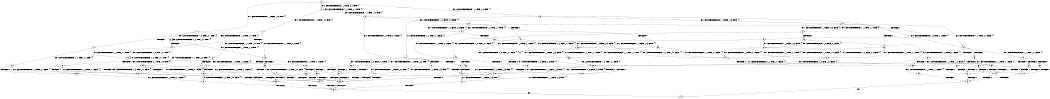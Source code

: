 digraph BCG {
size = "7, 10.5";
center = TRUE;
node [shape = circle];
0 [peripheries = 2];
0 -> 1 [label = "EX !1 !ATOMIC_EXCH_BRANCH (1, +0, FALSE, +0, 3, TRUE) !{}"];
0 -> 2 [label = "EX !2 !ATOMIC_EXCH_BRANCH (1, +0, TRUE, +0, 1, TRUE) !{}"];
0 -> 3 [label = "EX !0 !ATOMIC_EXCH_BRANCH (1, +1, TRUE, +0, 2, TRUE) !{}"];
1 -> 4 [label = "TERMINATE !1"];
1 -> 5 [label = "EX !2 !ATOMIC_EXCH_BRANCH (1, +0, TRUE, +0, 1, TRUE) !{}"];
1 -> 6 [label = "EX !0 !ATOMIC_EXCH_BRANCH (1, +1, TRUE, +0, 2, TRUE) !{}"];
2 -> 7 [label = "EX !1 !ATOMIC_EXCH_BRANCH (1, +0, FALSE, +0, 3, TRUE) !{}"];
2 -> 8 [label = "EX !0 !ATOMIC_EXCH_BRANCH (1, +1, TRUE, +0, 2, TRUE) !{}"];
2 -> 2 [label = "EX !2 !ATOMIC_EXCH_BRANCH (1, +0, TRUE, +0, 1, TRUE) !{}"];
3 -> 9 [label = "TERMINATE !0"];
3 -> 10 [label = "EX !1 !ATOMIC_EXCH_BRANCH (1, +0, FALSE, +0, 3, FALSE) !{}"];
3 -> 11 [label = "EX !2 !ATOMIC_EXCH_BRANCH (1, +0, TRUE, +0, 1, FALSE) !{}"];
4 -> 12 [label = "EX !2 !ATOMIC_EXCH_BRANCH (1, +0, TRUE, +0, 1, TRUE) !{}"];
4 -> 13 [label = "EX !0 !ATOMIC_EXCH_BRANCH (1, +1, TRUE, +0, 2, TRUE) !{}"];
5 -> 14 [label = "TERMINATE !1"];
5 -> 15 [label = "EX !0 !ATOMIC_EXCH_BRANCH (1, +1, TRUE, +0, 2, TRUE) !{}"];
5 -> 5 [label = "EX !2 !ATOMIC_EXCH_BRANCH (1, +0, TRUE, +0, 1, TRUE) !{}"];
6 -> 16 [label = "TERMINATE !1"];
6 -> 17 [label = "TERMINATE !0"];
6 -> 18 [label = "EX !2 !ATOMIC_EXCH_BRANCH (1, +0, TRUE, +0, 1, FALSE) !{}"];
7 -> 14 [label = "TERMINATE !1"];
7 -> 15 [label = "EX !0 !ATOMIC_EXCH_BRANCH (1, +1, TRUE, +0, 2, TRUE) !{}"];
7 -> 5 [label = "EX !2 !ATOMIC_EXCH_BRANCH (1, +0, TRUE, +0, 1, TRUE) !{}"];
8 -> 19 [label = "TERMINATE !0"];
8 -> 20 [label = "EX !1 !ATOMIC_EXCH_BRANCH (1, +0, FALSE, +0, 3, FALSE) !{}"];
8 -> 11 [label = "EX !2 !ATOMIC_EXCH_BRANCH (1, +0, TRUE, +0, 1, FALSE) !{}"];
9 -> 21 [label = "EX !1 !ATOMIC_EXCH_BRANCH (1, +0, FALSE, +0, 3, FALSE) !{}"];
9 -> 22 [label = "EX !2 !ATOMIC_EXCH_BRANCH (1, +0, TRUE, +0, 1, FALSE) !{}"];
10 -> 23 [label = "TERMINATE !0"];
10 -> 24 [label = "EX !2 !ATOMIC_EXCH_BRANCH (1, +0, TRUE, +0, 1, FALSE) !{}"];
10 -> 25 [label = "EX !1 !ATOMIC_EXCH_BRANCH (1, +1, TRUE, +1, 1, TRUE) !{}"];
11 -> 26 [label = "TERMINATE !2"];
11 -> 27 [label = "TERMINATE !0"];
11 -> 28 [label = "EX !1 !ATOMIC_EXCH_BRANCH (1, +0, FALSE, +0, 3, TRUE) !{}"];
12 -> 29 [label = "EX !0 !ATOMIC_EXCH_BRANCH (1, +1, TRUE, +0, 2, TRUE) !{}"];
12 -> 12 [label = "EX !2 !ATOMIC_EXCH_BRANCH (1, +0, TRUE, +0, 1, TRUE) !{}"];
13 -> 30 [label = "TERMINATE !0"];
13 -> 31 [label = "EX !2 !ATOMIC_EXCH_BRANCH (1, +0, TRUE, +0, 1, FALSE) !{}"];
14 -> 12 [label = "EX !2 !ATOMIC_EXCH_BRANCH (1, +0, TRUE, +0, 1, TRUE) !{}"];
14 -> 29 [label = "EX !0 !ATOMIC_EXCH_BRANCH (1, +1, TRUE, +0, 2, TRUE) !{}"];
15 -> 32 [label = "TERMINATE !1"];
15 -> 33 [label = "TERMINATE !0"];
15 -> 18 [label = "EX !2 !ATOMIC_EXCH_BRANCH (1, +0, TRUE, +0, 1, FALSE) !{}"];
16 -> 30 [label = "TERMINATE !0"];
16 -> 31 [label = "EX !2 !ATOMIC_EXCH_BRANCH (1, +0, TRUE, +0, 1, FALSE) !{}"];
17 -> 30 [label = "TERMINATE !1"];
17 -> 34 [label = "EX !2 !ATOMIC_EXCH_BRANCH (1, +0, TRUE, +0, 1, FALSE) !{}"];
18 -> 35 [label = "TERMINATE !1"];
18 -> 36 [label = "TERMINATE !2"];
18 -> 37 [label = "TERMINATE !0"];
19 -> 22 [label = "EX !2 !ATOMIC_EXCH_BRANCH (1, +0, TRUE, +0, 1, FALSE) !{}"];
19 -> 38 [label = "EX !1 !ATOMIC_EXCH_BRANCH (1, +0, FALSE, +0, 3, FALSE) !{}"];
20 -> 39 [label = "TERMINATE !0"];
20 -> 24 [label = "EX !2 !ATOMIC_EXCH_BRANCH (1, +0, TRUE, +0, 1, FALSE) !{}"];
20 -> 40 [label = "EX !1 !ATOMIC_EXCH_BRANCH (1, +1, TRUE, +1, 1, TRUE) !{}"];
21 -> 41 [label = "EX !2 !ATOMIC_EXCH_BRANCH (1, +0, TRUE, +0, 1, FALSE) !{}"];
21 -> 42 [label = "EX !1 !ATOMIC_EXCH_BRANCH (1, +1, TRUE, +1, 1, TRUE) !{}"];
22 -> 43 [label = "TERMINATE !2"];
22 -> 44 [label = "EX !1 !ATOMIC_EXCH_BRANCH (1, +0, FALSE, +0, 3, TRUE) !{}"];
23 -> 42 [label = "EX !1 !ATOMIC_EXCH_BRANCH (1, +1, TRUE, +1, 1, TRUE) !{}"];
23 -> 41 [label = "EX !2 !ATOMIC_EXCH_BRANCH (1, +0, TRUE, +0, 1, FALSE) !{}"];
24 -> 45 [label = "TERMINATE !2"];
24 -> 46 [label = "TERMINATE !0"];
24 -> 47 [label = "EX !1 !ATOMIC_EXCH_BRANCH (1, +1, TRUE, +1, 1, FALSE) !{}"];
25 -> 48 [label = "TERMINATE !0"];
25 -> 49 [label = "EX !2 !ATOMIC_EXCH_BRANCH (1, +0, TRUE, +0, 1, FALSE) !{}"];
25 -> 10 [label = "EX !1 !ATOMIC_EXCH_BRANCH (1, +0, FALSE, +0, 3, FALSE) !{}"];
26 -> 43 [label = "TERMINATE !0"];
26 -> 50 [label = "EX !1 !ATOMIC_EXCH_BRANCH (1, +0, FALSE, +0, 3, TRUE) !{}"];
27 -> 43 [label = "TERMINATE !2"];
27 -> 44 [label = "EX !1 !ATOMIC_EXCH_BRANCH (1, +0, FALSE, +0, 3, TRUE) !{}"];
28 -> 35 [label = "TERMINATE !1"];
28 -> 36 [label = "TERMINATE !2"];
28 -> 37 [label = "TERMINATE !0"];
29 -> 51 [label = "TERMINATE !0"];
29 -> 31 [label = "EX !2 !ATOMIC_EXCH_BRANCH (1, +0, TRUE, +0, 1, FALSE) !{}"];
30 -> 52 [label = "EX !2 !ATOMIC_EXCH_BRANCH (1, +0, TRUE, +0, 1, FALSE) !{}"];
31 -> 53 [label = "TERMINATE !2"];
31 -> 54 [label = "TERMINATE !0"];
32 -> 31 [label = "EX !2 !ATOMIC_EXCH_BRANCH (1, +0, TRUE, +0, 1, FALSE) !{}"];
32 -> 51 [label = "TERMINATE !0"];
33 -> 34 [label = "EX !2 !ATOMIC_EXCH_BRANCH (1, +0, TRUE, +0, 1, FALSE) !{}"];
33 -> 51 [label = "TERMINATE !1"];
34 -> 54 [label = "TERMINATE !1"];
34 -> 55 [label = "TERMINATE !2"];
35 -> 53 [label = "TERMINATE !2"];
35 -> 54 [label = "TERMINATE !0"];
36 -> 53 [label = "TERMINATE !1"];
36 -> 55 [label = "TERMINATE !0"];
37 -> 54 [label = "TERMINATE !1"];
37 -> 55 [label = "TERMINATE !2"];
38 -> 41 [label = "EX !2 !ATOMIC_EXCH_BRANCH (1, +0, TRUE, +0, 1, FALSE) !{}"];
38 -> 56 [label = "EX !1 !ATOMIC_EXCH_BRANCH (1, +1, TRUE, +1, 1, TRUE) !{}"];
39 -> 41 [label = "EX !2 !ATOMIC_EXCH_BRANCH (1, +0, TRUE, +0, 1, FALSE) !{}"];
39 -> 56 [label = "EX !1 !ATOMIC_EXCH_BRANCH (1, +1, TRUE, +1, 1, TRUE) !{}"];
40 -> 57 [label = "TERMINATE !0"];
40 -> 49 [label = "EX !2 !ATOMIC_EXCH_BRANCH (1, +0, TRUE, +0, 1, FALSE) !{}"];
40 -> 20 [label = "EX !1 !ATOMIC_EXCH_BRANCH (1, +0, FALSE, +0, 3, FALSE) !{}"];
41 -> 58 [label = "TERMINATE !2"];
41 -> 59 [label = "EX !1 !ATOMIC_EXCH_BRANCH (1, +1, TRUE, +1, 1, FALSE) !{}"];
42 -> 60 [label = "EX !2 !ATOMIC_EXCH_BRANCH (1, +0, TRUE, +0, 1, FALSE) !{}"];
42 -> 21 [label = "EX !1 !ATOMIC_EXCH_BRANCH (1, +0, FALSE, +0, 3, FALSE) !{}"];
43 -> 61 [label = "EX !1 !ATOMIC_EXCH_BRANCH (1, +0, FALSE, +0, 3, TRUE) !{}"];
44 -> 54 [label = "TERMINATE !1"];
44 -> 55 [label = "TERMINATE !2"];
45 -> 62 [label = "EX !1 !ATOMIC_EXCH_BRANCH (1, +1, TRUE, +1, 1, FALSE) !{}"];
45 -> 58 [label = "TERMINATE !0"];
46 -> 59 [label = "EX !1 !ATOMIC_EXCH_BRANCH (1, +1, TRUE, +1, 1, FALSE) !{}"];
46 -> 58 [label = "TERMINATE !2"];
47 -> 63 [label = "TERMINATE !1"];
47 -> 64 [label = "TERMINATE !2"];
47 -> 65 [label = "TERMINATE !0"];
48 -> 21 [label = "EX !1 !ATOMIC_EXCH_BRANCH (1, +0, FALSE, +0, 3, FALSE) !{}"];
48 -> 60 [label = "EX !2 !ATOMIC_EXCH_BRANCH (1, +0, TRUE, +0, 1, FALSE) !{}"];
49 -> 66 [label = "TERMINATE !2"];
49 -> 67 [label = "TERMINATE !0"];
49 -> 28 [label = "EX !1 !ATOMIC_EXCH_BRANCH (1, +0, FALSE, +0, 3, TRUE) !{}"];
50 -> 53 [label = "TERMINATE !1"];
50 -> 55 [label = "TERMINATE !0"];
51 -> 52 [label = "EX !2 !ATOMIC_EXCH_BRANCH (1, +0, TRUE, +0, 1, FALSE) !{}"];
52 -> 68 [label = "TERMINATE !2"];
53 -> 68 [label = "TERMINATE !0"];
54 -> 68 [label = "TERMINATE !2"];
55 -> 68 [label = "TERMINATE !1"];
56 -> 60 [label = "EX !2 !ATOMIC_EXCH_BRANCH (1, +0, TRUE, +0, 1, FALSE) !{}"];
56 -> 38 [label = "EX !1 !ATOMIC_EXCH_BRANCH (1, +0, FALSE, +0, 3, FALSE) !{}"];
57 -> 60 [label = "EX !2 !ATOMIC_EXCH_BRANCH (1, +0, TRUE, +0, 1, FALSE) !{}"];
57 -> 38 [label = "EX !1 !ATOMIC_EXCH_BRANCH (1, +0, FALSE, +0, 3, FALSE) !{}"];
58 -> 69 [label = "EX !1 !ATOMIC_EXCH_BRANCH (1, +1, TRUE, +1, 1, FALSE) !{}"];
59 -> 70 [label = "TERMINATE !1"];
59 -> 71 [label = "TERMINATE !2"];
60 -> 72 [label = "TERMINATE !2"];
60 -> 44 [label = "EX !1 !ATOMIC_EXCH_BRANCH (1, +0, FALSE, +0, 3, TRUE) !{}"];
61 -> 68 [label = "TERMINATE !1"];
62 -> 73 [label = "TERMINATE !1"];
62 -> 71 [label = "TERMINATE !0"];
63 -> 73 [label = "TERMINATE !2"];
63 -> 70 [label = "TERMINATE !0"];
64 -> 73 [label = "TERMINATE !1"];
64 -> 71 [label = "TERMINATE !0"];
65 -> 70 [label = "TERMINATE !1"];
65 -> 71 [label = "TERMINATE !2"];
66 -> 50 [label = "EX !1 !ATOMIC_EXCH_BRANCH (1, +0, FALSE, +0, 3, TRUE) !{}"];
66 -> 72 [label = "TERMINATE !0"];
67 -> 44 [label = "EX !1 !ATOMIC_EXCH_BRANCH (1, +0, FALSE, +0, 3, TRUE) !{}"];
67 -> 72 [label = "TERMINATE !2"];
68 -> 74 [label = "exit"];
69 -> 75 [label = "TERMINATE !1"];
70 -> 75 [label = "TERMINATE !2"];
71 -> 75 [label = "TERMINATE !1"];
72 -> 61 [label = "EX !1 !ATOMIC_EXCH_BRANCH (1, +0, FALSE, +0, 3, TRUE) !{}"];
73 -> 75 [label = "TERMINATE !0"];
75 -> 74 [label = "exit"];
}
